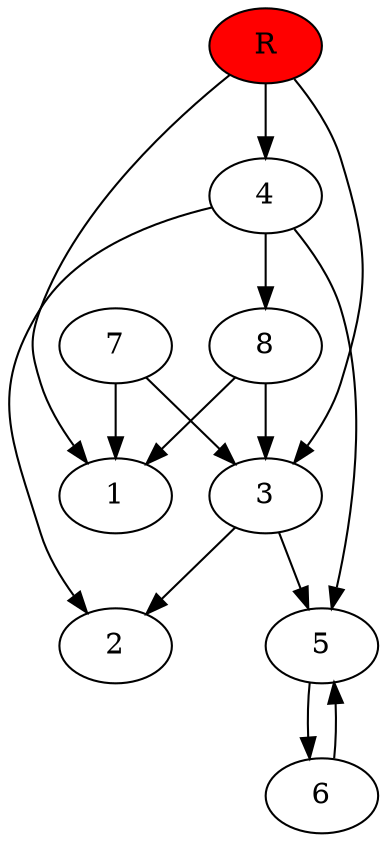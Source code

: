digraph prb16050 {
	1
	2
	3
	4
	5
	6
	7
	8
	R [fillcolor="#ff0000" style=filled]
	3 -> 2
	3 -> 5
	4 -> 2
	4 -> 5
	4 -> 8
	5 -> 6
	6 -> 5
	7 -> 1
	7 -> 3
	8 -> 1
	8 -> 3
	R -> 1
	R -> 3
	R -> 4
}
